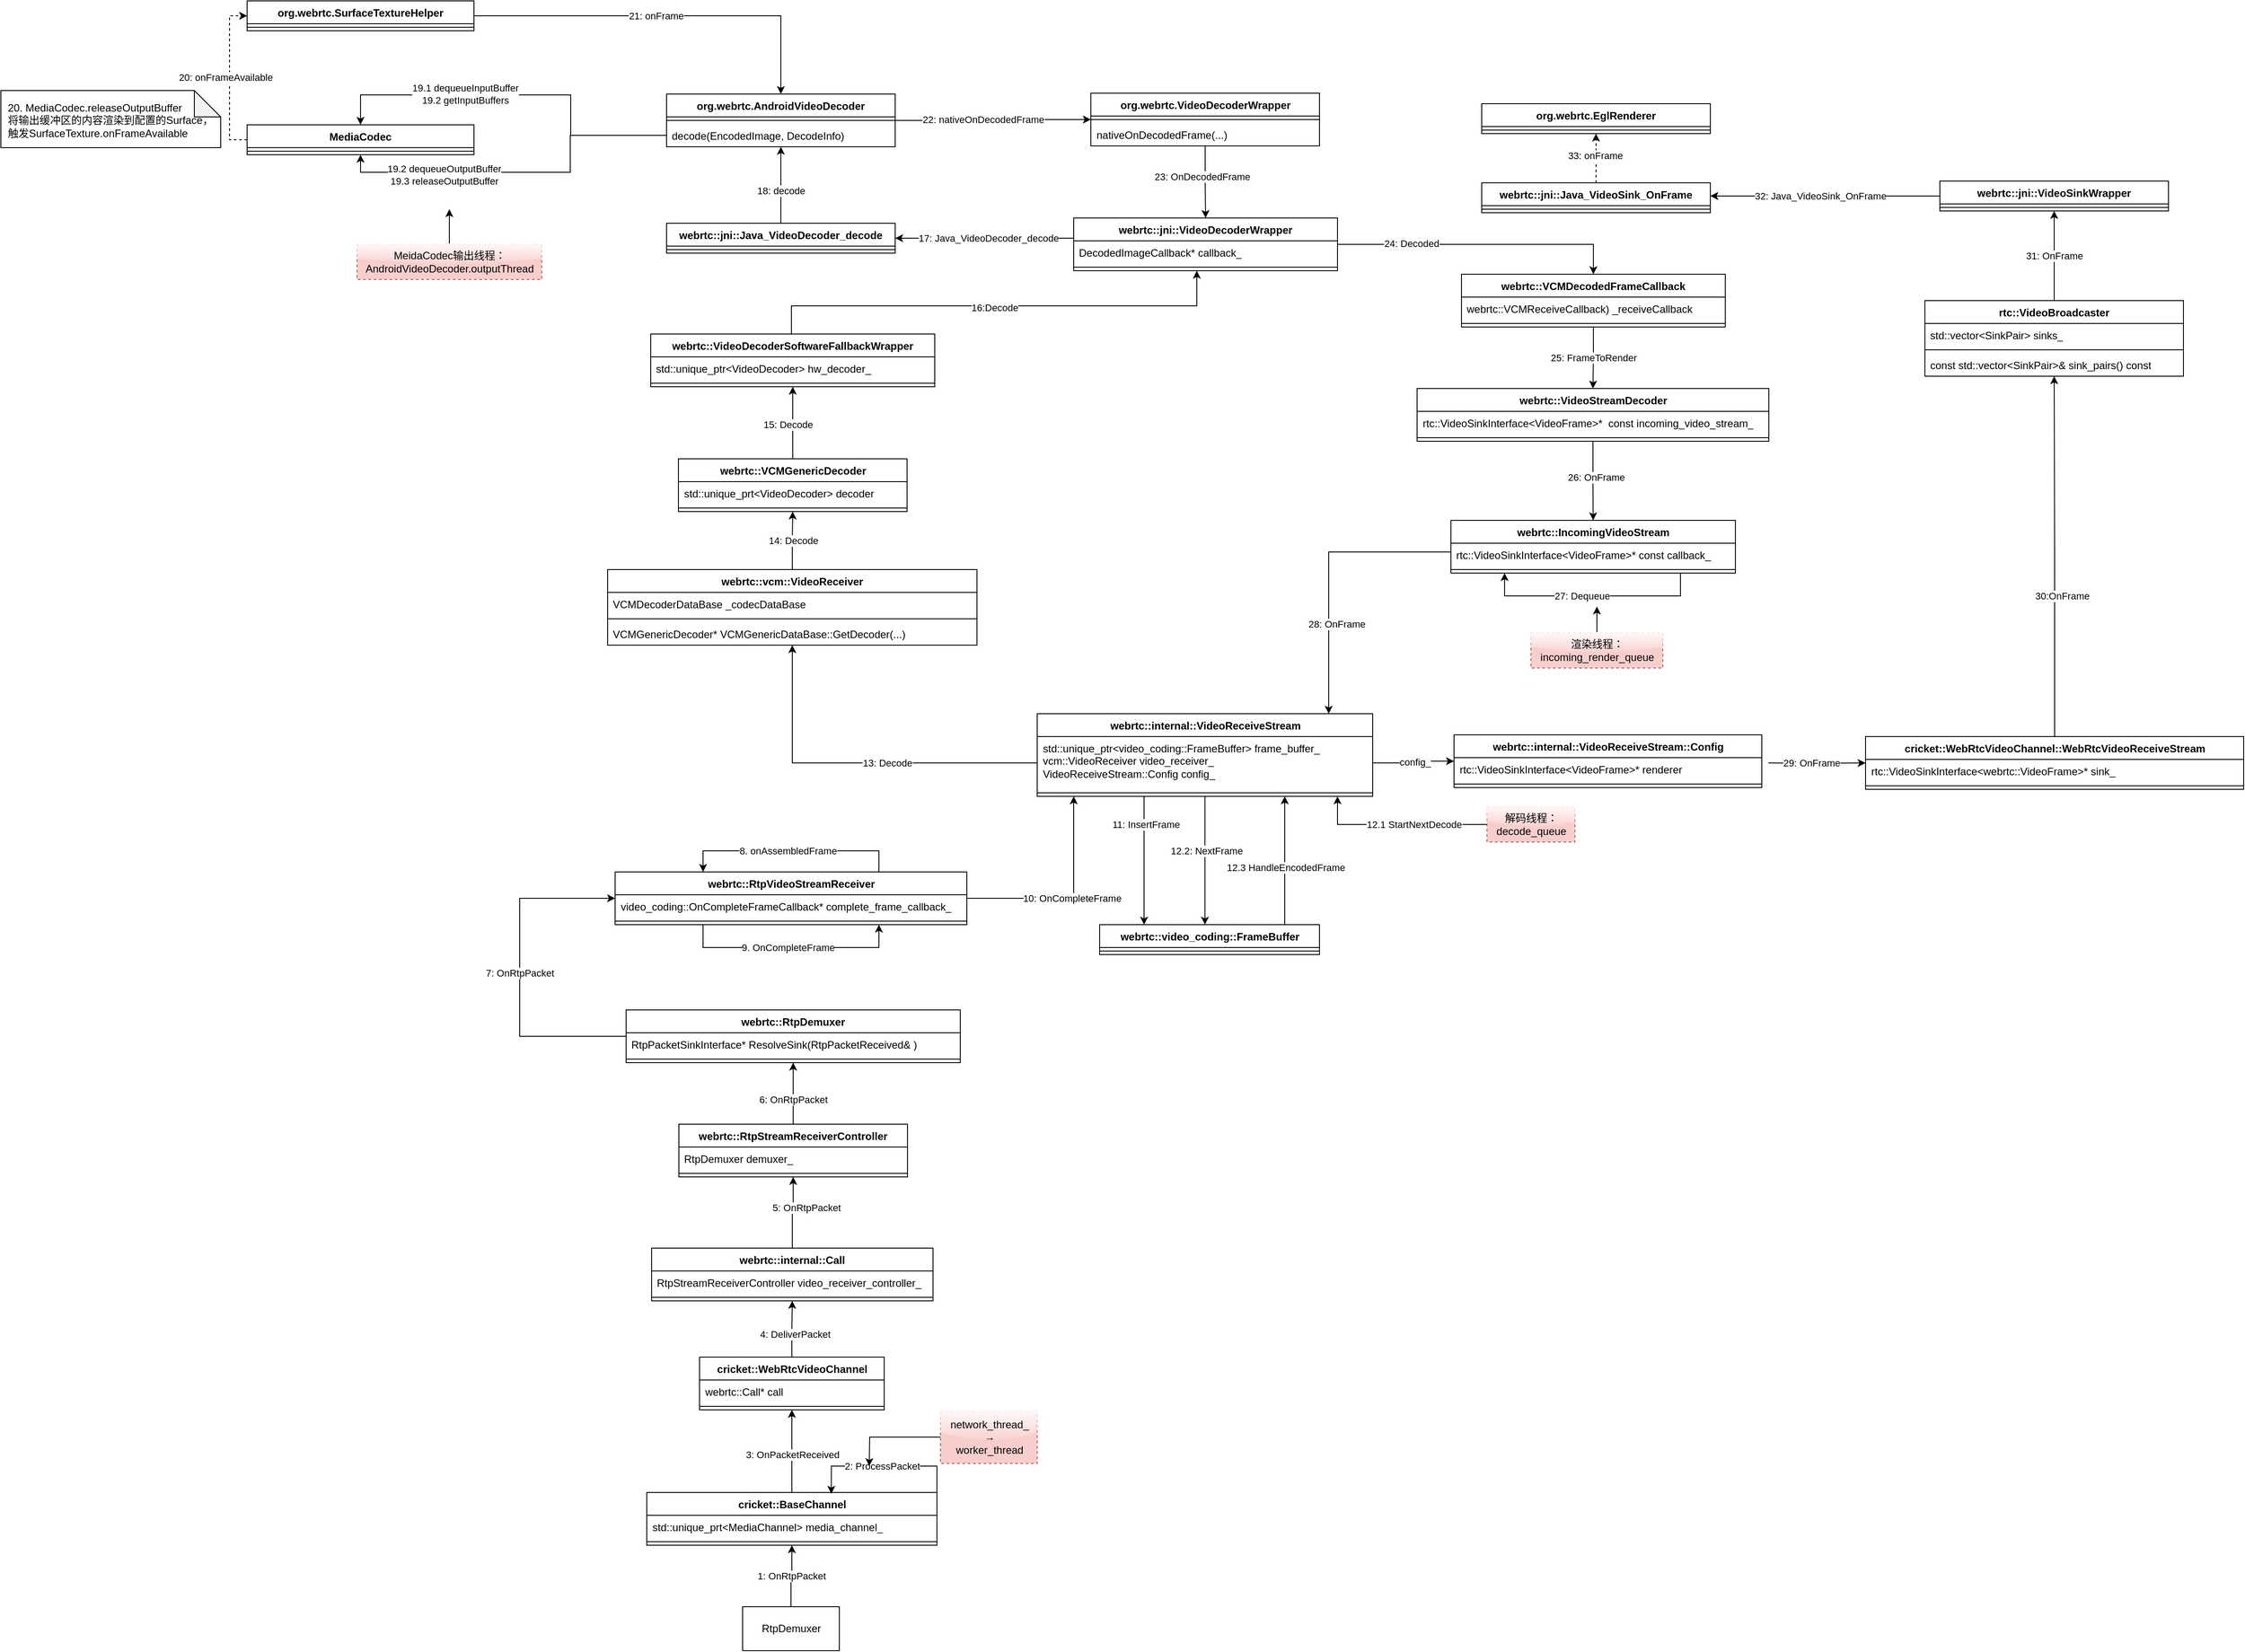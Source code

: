 <mxfile version="26.0.16">
  <diagram name="第 1 页" id="Y91na4Gqch_BXD1U8QAK">
    <mxGraphModel dx="3728" dy="2290" grid="1" gridSize="10" guides="1" tooltips="1" connect="1" arrows="1" fold="1" page="1" pageScale="1" pageWidth="827" pageHeight="1169" math="0" shadow="0">
      <root>
        <mxCell id="0" />
        <mxCell id="1" parent="0" />
        <mxCell id="4hhniNHDBgQG4xEoEFMH-8" style="edgeStyle=orthogonalEdgeStyle;rounded=0;orthogonalLoop=1;jettySize=auto;html=1;" parent="1" source="WFpVP7fEPTeog7pK3lov-11" target="WFpVP7fEPTeog7pK3lov-22" edge="1">
          <mxGeometry relative="1" as="geometry" />
        </mxCell>
        <mxCell id="4hhniNHDBgQG4xEoEFMH-9" value="3: OnPacketReceived" style="edgeLabel;html=1;align=center;verticalAlign=middle;resizable=0;points=[];" parent="4hhniNHDBgQG4xEoEFMH-8" vertex="1" connectable="0">
          <mxGeometry x="-0.074" relative="1" as="geometry">
            <mxPoint as="offset" />
          </mxGeometry>
        </mxCell>
        <mxCell id="WFpVP7fEPTeog7pK3lov-11" value="cricket::BaseChannel" style="swimlane;fontStyle=1;align=center;verticalAlign=top;childLayout=stackLayout;horizontal=1;startSize=26;horizontalStack=0;resizeParent=1;resizeParentMax=0;resizeLast=0;collapsible=1;marginBottom=0;whiteSpace=wrap;html=1;" parent="1" vertex="1">
          <mxGeometry x="-315.5" y="1150" width="330" height="60" as="geometry">
            <mxRectangle x="810" y="586" width="210" height="30" as="alternateBounds" />
          </mxGeometry>
        </mxCell>
        <mxCell id="WFpVP7fEPTeog7pK3lov-12" value="std::unique_prt&amp;lt;MediaChannel&amp;gt; media_channel_" style="text;strokeColor=none;fillColor=none;align=left;verticalAlign=top;spacingLeft=4;spacingRight=4;overflow=hidden;rotatable=0;points=[[0,0.5],[1,0.5]];portConstraint=eastwest;whiteSpace=wrap;html=1;" parent="WFpVP7fEPTeog7pK3lov-11" vertex="1">
          <mxGeometry y="26" width="330" height="26" as="geometry" />
        </mxCell>
        <mxCell id="WFpVP7fEPTeog7pK3lov-13" value="" style="line;strokeWidth=1;fillColor=none;align=left;verticalAlign=middle;spacingTop=-1;spacingLeft=3;spacingRight=3;rotatable=0;labelPosition=right;points=[];portConstraint=eastwest;strokeColor=inherit;" parent="WFpVP7fEPTeog7pK3lov-11" vertex="1">
          <mxGeometry y="52" width="330" height="8" as="geometry" />
        </mxCell>
        <mxCell id="WFpVP7fEPTeog7pK3lov-17" value="1: OnRtpPacket" style="edgeStyle=orthogonalEdgeStyle;rounded=0;orthogonalLoop=1;jettySize=auto;html=1;" parent="1" source="WFpVP7fEPTeog7pK3lov-16" target="WFpVP7fEPTeog7pK3lov-11" edge="1">
          <mxGeometry relative="1" as="geometry" />
        </mxCell>
        <mxCell id="WFpVP7fEPTeog7pK3lov-16" value="RtpDemuxer" style="html=1;whiteSpace=wrap;" parent="1" vertex="1">
          <mxGeometry x="-206.5" y="1280" width="110" height="50" as="geometry" />
        </mxCell>
        <mxCell id="WFpVP7fEPTeog7pK3lov-32" style="edgeStyle=orthogonalEdgeStyle;rounded=0;orthogonalLoop=1;jettySize=auto;html=1;" parent="1" source="WFpVP7fEPTeog7pK3lov-22" target="WFpVP7fEPTeog7pK3lov-28" edge="1">
          <mxGeometry relative="1" as="geometry" />
        </mxCell>
        <mxCell id="WFpVP7fEPTeog7pK3lov-33" value="4: DeliverPacket" style="edgeLabel;html=1;align=center;verticalAlign=middle;resizable=0;points=[];" parent="WFpVP7fEPTeog7pK3lov-32" vertex="1" connectable="0">
          <mxGeometry x="-0.257" y="2" relative="1" as="geometry">
            <mxPoint x="5" y="-2" as="offset" />
          </mxGeometry>
        </mxCell>
        <mxCell id="WFpVP7fEPTeog7pK3lov-22" value="cricket::WebRtcVideoChannel" style="swimlane;fontStyle=1;align=center;verticalAlign=top;childLayout=stackLayout;horizontal=1;startSize=26;horizontalStack=0;resizeParent=1;resizeParentMax=0;resizeLast=0;collapsible=1;marginBottom=0;whiteSpace=wrap;html=1;" parent="1" vertex="1">
          <mxGeometry x="-255.5" y="996" width="210" height="60" as="geometry">
            <mxRectangle x="800" y="461" width="230" height="30" as="alternateBounds" />
          </mxGeometry>
        </mxCell>
        <mxCell id="WFpVP7fEPTeog7pK3lov-23" value="webrtc::Call* call" style="text;strokeColor=none;fillColor=none;align=left;verticalAlign=top;spacingLeft=4;spacingRight=4;overflow=hidden;rotatable=0;points=[[0,0.5],[1,0.5]];portConstraint=eastwest;whiteSpace=wrap;html=1;" parent="WFpVP7fEPTeog7pK3lov-22" vertex="1">
          <mxGeometry y="26" width="210" height="26" as="geometry" />
        </mxCell>
        <mxCell id="WFpVP7fEPTeog7pK3lov-24" value="" style="line;strokeWidth=1;fillColor=none;align=left;verticalAlign=middle;spacingTop=-1;spacingLeft=3;spacingRight=3;rotatable=0;labelPosition=right;points=[];portConstraint=eastwest;strokeColor=inherit;" parent="WFpVP7fEPTeog7pK3lov-22" vertex="1">
          <mxGeometry y="52" width="210" height="8" as="geometry" />
        </mxCell>
        <mxCell id="WFpVP7fEPTeog7pK3lov-38" style="edgeStyle=orthogonalEdgeStyle;rounded=0;orthogonalLoop=1;jettySize=auto;html=1;" parent="1" source="WFpVP7fEPTeog7pK3lov-28" target="WFpVP7fEPTeog7pK3lov-34" edge="1">
          <mxGeometry relative="1" as="geometry" />
        </mxCell>
        <mxCell id="WFpVP7fEPTeog7pK3lov-39" value="5: OnRtpPacket" style="edgeLabel;html=1;align=center;verticalAlign=middle;resizable=0;points=[];" parent="WFpVP7fEPTeog7pK3lov-38" vertex="1" connectable="0">
          <mxGeometry x="0.217" y="-4" relative="1" as="geometry">
            <mxPoint x="11" y="3" as="offset" />
          </mxGeometry>
        </mxCell>
        <mxCell id="WFpVP7fEPTeog7pK3lov-28" value="webrtc::internal::Call" style="swimlane;fontStyle=1;align=center;verticalAlign=top;childLayout=stackLayout;horizontal=1;startSize=26;horizontalStack=0;resizeParent=1;resizeParentMax=0;resizeLast=0;collapsible=1;marginBottom=0;whiteSpace=wrap;html=1;" parent="1" vertex="1">
          <mxGeometry x="-310" y="872" width="320" height="60" as="geometry">
            <mxRectangle x="-310" y="888" width="200" height="30" as="alternateBounds" />
          </mxGeometry>
        </mxCell>
        <mxCell id="WFpVP7fEPTeog7pK3lov-29" value="RtpStreamReceiverController video_receiver_controller_" style="text;strokeColor=none;fillColor=none;align=left;verticalAlign=top;spacingLeft=4;spacingRight=4;overflow=hidden;rotatable=0;points=[[0,0.5],[1,0.5]];portConstraint=eastwest;whiteSpace=wrap;html=1;" parent="WFpVP7fEPTeog7pK3lov-28" vertex="1">
          <mxGeometry y="26" width="320" height="26" as="geometry" />
        </mxCell>
        <mxCell id="WFpVP7fEPTeog7pK3lov-30" value="" style="line;strokeWidth=1;fillColor=none;align=left;verticalAlign=middle;spacingTop=-1;spacingLeft=3;spacingRight=3;rotatable=0;labelPosition=right;points=[];portConstraint=eastwest;strokeColor=inherit;" parent="WFpVP7fEPTeog7pK3lov-28" vertex="1">
          <mxGeometry y="52" width="320" height="8" as="geometry" />
        </mxCell>
        <mxCell id="WFpVP7fEPTeog7pK3lov-44" style="edgeStyle=orthogonalEdgeStyle;rounded=0;orthogonalLoop=1;jettySize=auto;html=1;" parent="1" source="WFpVP7fEPTeog7pK3lov-34" target="WFpVP7fEPTeog7pK3lov-40" edge="1">
          <mxGeometry relative="1" as="geometry" />
        </mxCell>
        <mxCell id="WFpVP7fEPTeog7pK3lov-45" value="6: OnRtpPacket" style="edgeLabel;html=1;align=center;verticalAlign=middle;resizable=0;points=[];" parent="WFpVP7fEPTeog7pK3lov-44" vertex="1" connectable="0">
          <mxGeometry x="-0.18" relative="1" as="geometry">
            <mxPoint as="offset" />
          </mxGeometry>
        </mxCell>
        <mxCell id="WFpVP7fEPTeog7pK3lov-34" value="webrtc::RtpStreamReceiverController" style="swimlane;fontStyle=1;align=center;verticalAlign=top;childLayout=stackLayout;horizontal=1;startSize=26;horizontalStack=0;resizeParent=1;resizeParentMax=0;resizeLast=0;collapsible=1;marginBottom=0;whiteSpace=wrap;html=1;" parent="1" vertex="1">
          <mxGeometry x="-279" y="731" width="260" height="60" as="geometry">
            <mxRectangle x="-48" y="461" width="260" height="30" as="alternateBounds" />
          </mxGeometry>
        </mxCell>
        <mxCell id="WFpVP7fEPTeog7pK3lov-35" value="RtpDemuxer demuxer_" style="text;strokeColor=none;fillColor=none;align=left;verticalAlign=top;spacingLeft=4;spacingRight=4;overflow=hidden;rotatable=0;points=[[0,0.5],[1,0.5]];portConstraint=eastwest;whiteSpace=wrap;html=1;" parent="WFpVP7fEPTeog7pK3lov-34" vertex="1">
          <mxGeometry y="26" width="260" height="26" as="geometry" />
        </mxCell>
        <mxCell id="WFpVP7fEPTeog7pK3lov-36" value="" style="line;strokeWidth=1;fillColor=none;align=left;verticalAlign=middle;spacingTop=-1;spacingLeft=3;spacingRight=3;rotatable=0;labelPosition=right;points=[];portConstraint=eastwest;strokeColor=inherit;" parent="WFpVP7fEPTeog7pK3lov-34" vertex="1">
          <mxGeometry y="52" width="260" height="8" as="geometry" />
        </mxCell>
        <mxCell id="4hhniNHDBgQG4xEoEFMH-42" value="7: OnRtpPacket" style="edgeStyle=orthogonalEdgeStyle;rounded=0;orthogonalLoop=1;jettySize=auto;html=1;" parent="1" source="WFpVP7fEPTeog7pK3lov-40" target="WFpVP7fEPTeog7pK3lov-46" edge="1">
          <mxGeometry relative="1" as="geometry">
            <Array as="points">
              <mxPoint x="-460" y="631" />
              <mxPoint x="-460" y="474" />
            </Array>
          </mxGeometry>
        </mxCell>
        <mxCell id="WFpVP7fEPTeog7pK3lov-40" value="webrtc::RtpDemuxer" style="swimlane;fontStyle=1;align=center;verticalAlign=top;childLayout=stackLayout;horizontal=1;startSize=26;horizontalStack=0;resizeParent=1;resizeParentMax=0;resizeLast=0;collapsible=1;marginBottom=0;whiteSpace=wrap;html=1;" parent="1" vertex="1">
          <mxGeometry x="-339" y="601" width="380" height="60" as="geometry">
            <mxRectangle x="-6" y="370" width="176" height="30" as="alternateBounds" />
          </mxGeometry>
        </mxCell>
        <mxCell id="WFpVP7fEPTeog7pK3lov-41" value="RtpPacketSinkInterface* ResolveSink(RtpPacketReceived&amp;amp; )" style="text;strokeColor=none;fillColor=none;align=left;verticalAlign=top;spacingLeft=4;spacingRight=4;overflow=hidden;rotatable=0;points=[[0,0.5],[1,0.5]];portConstraint=eastwest;whiteSpace=wrap;html=1;" parent="WFpVP7fEPTeog7pK3lov-40" vertex="1">
          <mxGeometry y="26" width="380" height="26" as="geometry" />
        </mxCell>
        <mxCell id="WFpVP7fEPTeog7pK3lov-42" value="" style="line;strokeWidth=1;fillColor=none;align=left;verticalAlign=middle;spacingTop=-1;spacingLeft=3;spacingRight=3;rotatable=0;labelPosition=right;points=[];portConstraint=eastwest;strokeColor=inherit;" parent="WFpVP7fEPTeog7pK3lov-40" vertex="1">
          <mxGeometry y="52" width="380" height="8" as="geometry" />
        </mxCell>
        <mxCell id="WFpVP7fEPTeog7pK3lov-56" value="10: OnCompleteFrame" style="edgeStyle=orthogonalEdgeStyle;rounded=0;orthogonalLoop=1;jettySize=auto;html=1;" parent="1" source="WFpVP7fEPTeog7pK3lov-46" target="WFpVP7fEPTeog7pK3lov-52" edge="1">
          <mxGeometry relative="1" as="geometry">
            <mxPoint x="880" y="385" as="targetPoint" />
            <Array as="points">
              <mxPoint x="170" y="474" />
            </Array>
          </mxGeometry>
        </mxCell>
        <mxCell id="WFpVP7fEPTeog7pK3lov-46" value="webrtc::RtpVideoStreamReceiver" style="swimlane;fontStyle=1;align=center;verticalAlign=top;childLayout=stackLayout;horizontal=1;startSize=26;horizontalStack=0;resizeParent=1;resizeParentMax=0;resizeLast=0;collapsible=1;marginBottom=0;whiteSpace=wrap;html=1;" parent="1" vertex="1">
          <mxGeometry x="-351.5" y="443.95" width="400" height="60" as="geometry">
            <mxRectangle x="300" y="370" width="290" height="30" as="alternateBounds" />
          </mxGeometry>
        </mxCell>
        <mxCell id="WFpVP7fEPTeog7pK3lov-47" value="video_coding::OnCompleteFrameCallback* complete_frame_callback_" style="text;strokeColor=none;fillColor=none;align=left;verticalAlign=top;spacingLeft=4;spacingRight=4;overflow=hidden;rotatable=0;points=[[0,0.5],[1,0.5]];portConstraint=eastwest;whiteSpace=wrap;html=1;" parent="WFpVP7fEPTeog7pK3lov-46" vertex="1">
          <mxGeometry y="26" width="400" height="26" as="geometry" />
        </mxCell>
        <mxCell id="WFpVP7fEPTeog7pK3lov-48" value="" style="line;strokeWidth=1;fillColor=none;align=left;verticalAlign=middle;spacingTop=-1;spacingLeft=3;spacingRight=3;rotatable=0;labelPosition=right;points=[];portConstraint=eastwest;strokeColor=inherit;" parent="WFpVP7fEPTeog7pK3lov-46" vertex="1">
          <mxGeometry y="52" width="400" height="8" as="geometry" />
        </mxCell>
        <mxCell id="4hhniNHDBgQG4xEoEFMH-48" style="edgeStyle=orthogonalEdgeStyle;rounded=0;orthogonalLoop=1;jettySize=auto;html=1;" parent="1" source="WFpVP7fEPTeog7pK3lov-52" target="WFpVP7fEPTeog7pK3lov-68" edge="1">
          <mxGeometry relative="1" as="geometry">
            <Array as="points">
              <mxPoint x="-150" y="320" />
            </Array>
          </mxGeometry>
        </mxCell>
        <mxCell id="4hhniNHDBgQG4xEoEFMH-49" value="13: Decode" style="edgeLabel;html=1;align=center;verticalAlign=middle;resizable=0;points=[];" parent="4hhniNHDBgQG4xEoEFMH-48" vertex="1" connectable="0">
          <mxGeometry x="0.125" y="2" relative="1" as="geometry">
            <mxPoint x="61" y="-2" as="offset" />
          </mxGeometry>
        </mxCell>
        <mxCell id="4hhniNHDBgQG4xEoEFMH-67" style="edgeStyle=orthogonalEdgeStyle;rounded=0;orthogonalLoop=1;jettySize=auto;html=1;" parent="1" source="WFpVP7fEPTeog7pK3lov-52" target="WFpVP7fEPTeog7pK3lov-79" edge="1">
          <mxGeometry relative="1" as="geometry">
            <Array as="points">
              <mxPoint x="250" y="410" />
              <mxPoint x="250" y="410" />
            </Array>
          </mxGeometry>
        </mxCell>
        <mxCell id="4hhniNHDBgQG4xEoEFMH-68" value="11: InsertFrame" style="edgeLabel;html=1;align=center;verticalAlign=middle;resizable=0;points=[];" parent="4hhniNHDBgQG4xEoEFMH-67" vertex="1" connectable="0">
          <mxGeometry x="-0.065" y="2" relative="1" as="geometry">
            <mxPoint y="-36" as="offset" />
          </mxGeometry>
        </mxCell>
        <mxCell id="ujcfmUJQtKLCvx8TjHMg-9" style="edgeStyle=orthogonalEdgeStyle;rounded=0;orthogonalLoop=1;jettySize=auto;html=1;" edge="1" parent="1" source="WFpVP7fEPTeog7pK3lov-52" target="WFpVP7fEPTeog7pK3lov-79">
          <mxGeometry relative="1" as="geometry">
            <Array as="points">
              <mxPoint x="319" y="460" />
              <mxPoint x="319" y="460" />
            </Array>
          </mxGeometry>
        </mxCell>
        <mxCell id="ujcfmUJQtKLCvx8TjHMg-10" value="12.2: NextFrame" style="edgeLabel;html=1;align=center;verticalAlign=middle;resizable=0;points=[];" vertex="1" connectable="0" parent="ujcfmUJQtKLCvx8TjHMg-9">
          <mxGeometry x="0.014" y="1" relative="1" as="geometry">
            <mxPoint y="-12" as="offset" />
          </mxGeometry>
        </mxCell>
        <mxCell id="WFpVP7fEPTeog7pK3lov-52" value="webrtc::internal::VideoReceiveStream" style="swimlane;fontStyle=1;align=center;verticalAlign=top;childLayout=stackLayout;horizontal=1;startSize=26;horizontalStack=0;resizeParent=1;resizeParentMax=0;resizeLast=0;collapsible=1;marginBottom=0;whiteSpace=wrap;html=1;rotation=0;" parent="1" vertex="1">
          <mxGeometry x="128.5" y="264" width="381.5" height="94" as="geometry">
            <mxRectangle x="760" y="370" width="850" height="30" as="alternateBounds" />
          </mxGeometry>
        </mxCell>
        <mxCell id="WFpVP7fEPTeog7pK3lov-53" value="std::unique_ptr&amp;lt;video_coding::FrameBuffer&amp;gt; frame_buffer_&lt;br&gt;vcm::VideoReceiver video_receiver_&lt;br&gt;VideoReceiveStream::Config config_" style="text;strokeColor=none;fillColor=none;align=left;verticalAlign=top;spacingLeft=4;spacingRight=4;overflow=hidden;rotatable=0;points=[[0,0.5],[1,0.5]];portConstraint=eastwest;whiteSpace=wrap;html=1;rotation=0;" parent="WFpVP7fEPTeog7pK3lov-52" vertex="1">
          <mxGeometry y="26" width="381.5" height="60" as="geometry" />
        </mxCell>
        <mxCell id="WFpVP7fEPTeog7pK3lov-54" value="" style="line;strokeWidth=1;fillColor=none;align=left;verticalAlign=middle;spacingTop=-1;spacingLeft=3;spacingRight=3;rotatable=0;labelPosition=right;points=[];portConstraint=eastwest;strokeColor=inherit;" parent="WFpVP7fEPTeog7pK3lov-52" vertex="1">
          <mxGeometry y="86" width="381.5" height="8" as="geometry" />
        </mxCell>
        <mxCell id="WFpVP7fEPTeog7pK3lov-78" value="14: Decode" style="edgeStyle=orthogonalEdgeStyle;rounded=0;orthogonalLoop=1;jettySize=auto;html=1;" parent="1" source="WFpVP7fEPTeog7pK3lov-68" target="WFpVP7fEPTeog7pK3lov-74" edge="1">
          <mxGeometry relative="1" as="geometry" />
        </mxCell>
        <mxCell id="WFpVP7fEPTeog7pK3lov-68" value="webrtc::vcm::VideoReceiver" style="swimlane;fontStyle=1;align=center;verticalAlign=top;childLayout=stackLayout;horizontal=1;startSize=26;horizontalStack=0;resizeParent=1;resizeParentMax=0;resizeLast=0;collapsible=1;marginBottom=0;whiteSpace=wrap;html=1;" parent="1" vertex="1">
          <mxGeometry x="-360" y="100" width="420" height="86" as="geometry">
            <mxRectangle x="650" y="260" width="263" height="30" as="alternateBounds" />
          </mxGeometry>
        </mxCell>
        <mxCell id="WFpVP7fEPTeog7pK3lov-69" value="VCMDecoderDataBase _codecDataBase" style="text;strokeColor=none;fillColor=none;align=left;verticalAlign=top;spacingLeft=4;spacingRight=4;overflow=hidden;rotatable=0;points=[[0,0.5],[1,0.5]];portConstraint=eastwest;whiteSpace=wrap;html=1;" parent="WFpVP7fEPTeog7pK3lov-68" vertex="1">
          <mxGeometry y="26" width="420" height="26" as="geometry" />
        </mxCell>
        <mxCell id="WFpVP7fEPTeog7pK3lov-70" value="" style="line;strokeWidth=1;fillColor=none;align=left;verticalAlign=middle;spacingTop=-1;spacingLeft=3;spacingRight=3;rotatable=0;labelPosition=right;points=[];portConstraint=eastwest;strokeColor=inherit;" parent="WFpVP7fEPTeog7pK3lov-68" vertex="1">
          <mxGeometry y="52" width="420" height="8" as="geometry" />
        </mxCell>
        <mxCell id="WFpVP7fEPTeog7pK3lov-71" value="VCMGenericDecoder* VCMGenericDataBase::GetDecoder(...)" style="text;strokeColor=none;fillColor=none;align=left;verticalAlign=top;spacingLeft=4;spacingRight=4;overflow=hidden;rotatable=0;points=[[0,0.5],[1,0.5]];portConstraint=eastwest;whiteSpace=wrap;html=1;" parent="WFpVP7fEPTeog7pK3lov-68" vertex="1">
          <mxGeometry y="60" width="420" height="26" as="geometry" />
        </mxCell>
        <mxCell id="WFpVP7fEPTeog7pK3lov-101" style="edgeStyle=orthogonalEdgeStyle;rounded=0;orthogonalLoop=1;jettySize=auto;html=1;" parent="1" source="WFpVP7fEPTeog7pK3lov-74" target="WFpVP7fEPTeog7pK3lov-97" edge="1">
          <mxGeometry relative="1" as="geometry" />
        </mxCell>
        <mxCell id="WFpVP7fEPTeog7pK3lov-102" value="15: Decode" style="edgeLabel;html=1;align=center;verticalAlign=middle;resizable=0;points=[];" parent="WFpVP7fEPTeog7pK3lov-101" vertex="1" connectable="0">
          <mxGeometry x="-0.148" y="4" relative="1" as="geometry">
            <mxPoint x="-2" y="-4" as="offset" />
          </mxGeometry>
        </mxCell>
        <mxCell id="WFpVP7fEPTeog7pK3lov-74" value="webrtc::VCMGenericDecoder" style="swimlane;fontStyle=1;align=center;verticalAlign=top;childLayout=stackLayout;horizontal=1;startSize=26;horizontalStack=0;resizeParent=1;resizeParentMax=0;resizeLast=0;collapsible=1;marginBottom=0;whiteSpace=wrap;html=1;" parent="1" vertex="1">
          <mxGeometry x="-279.5" y="-26" width="260" height="60" as="geometry">
            <mxRectangle x="140" y="260" width="203" height="30" as="alternateBounds" />
          </mxGeometry>
        </mxCell>
        <mxCell id="WFpVP7fEPTeog7pK3lov-75" value="std::unique_prt&amp;lt;VideoDecoder&amp;gt; decoder" style="text;strokeColor=none;fillColor=none;align=left;verticalAlign=top;spacingLeft=4;spacingRight=4;overflow=hidden;rotatable=0;points=[[0,0.5],[1,0.5]];portConstraint=eastwest;whiteSpace=wrap;html=1;" parent="WFpVP7fEPTeog7pK3lov-74" vertex="1">
          <mxGeometry y="26" width="260" height="26" as="geometry" />
        </mxCell>
        <mxCell id="WFpVP7fEPTeog7pK3lov-76" value="" style="line;strokeWidth=1;fillColor=none;align=left;verticalAlign=middle;spacingTop=-1;spacingLeft=3;spacingRight=3;rotatable=0;labelPosition=right;points=[];portConstraint=eastwest;strokeColor=inherit;" parent="WFpVP7fEPTeog7pK3lov-74" vertex="1">
          <mxGeometry y="52" width="260" height="8" as="geometry" />
        </mxCell>
        <mxCell id="ujcfmUJQtKLCvx8TjHMg-11" style="edgeStyle=orthogonalEdgeStyle;rounded=0;orthogonalLoop=1;jettySize=auto;html=1;" edge="1" parent="1" source="WFpVP7fEPTeog7pK3lov-79" target="WFpVP7fEPTeog7pK3lov-52">
          <mxGeometry relative="1" as="geometry">
            <Array as="points">
              <mxPoint x="410" y="390" />
              <mxPoint x="410" y="390" />
            </Array>
          </mxGeometry>
        </mxCell>
        <mxCell id="ujcfmUJQtKLCvx8TjHMg-12" value="12.3 HandleEncodedFrame" style="edgeLabel;html=1;align=center;verticalAlign=middle;resizable=0;points=[];" vertex="1" connectable="0" parent="ujcfmUJQtKLCvx8TjHMg-11">
          <mxGeometry x="-0.11" y="-1" relative="1" as="geometry">
            <mxPoint as="offset" />
          </mxGeometry>
        </mxCell>
        <mxCell id="WFpVP7fEPTeog7pK3lov-79" value="webrtc::video_coding::FrameBuffer" style="swimlane;fontStyle=1;align=center;verticalAlign=top;childLayout=stackLayout;horizontal=1;startSize=26;horizontalStack=0;resizeParent=1;resizeParentMax=0;resizeLast=0;collapsible=1;marginBottom=0;whiteSpace=wrap;html=1;" parent="1" vertex="1">
          <mxGeometry x="199.5" y="503.95" width="250" height="34" as="geometry">
            <mxRectangle x="930" y="260" width="240" height="30" as="alternateBounds" />
          </mxGeometry>
        </mxCell>
        <mxCell id="WFpVP7fEPTeog7pK3lov-81" value="" style="line;strokeWidth=1;fillColor=none;align=left;verticalAlign=middle;spacingTop=-1;spacingLeft=3;spacingRight=3;rotatable=0;labelPosition=right;points=[];portConstraint=eastwest;strokeColor=inherit;" parent="WFpVP7fEPTeog7pK3lov-79" vertex="1">
          <mxGeometry y="26" width="250" height="8" as="geometry" />
        </mxCell>
        <mxCell id="WFpVP7fEPTeog7pK3lov-107" style="edgeStyle=orthogonalEdgeStyle;rounded=0;orthogonalLoop=1;jettySize=auto;html=1;" parent="1" source="WFpVP7fEPTeog7pK3lov-97" target="WFpVP7fEPTeog7pK3lov-103" edge="1">
          <mxGeometry relative="1" as="geometry">
            <Array as="points">
              <mxPoint x="-151" y="-200" />
              <mxPoint x="310" y="-200" />
            </Array>
          </mxGeometry>
        </mxCell>
        <mxCell id="WFpVP7fEPTeog7pK3lov-108" value="16:Decode" style="edgeLabel;html=1;align=center;verticalAlign=middle;resizable=0;points=[];" parent="WFpVP7fEPTeog7pK3lov-107" vertex="1" connectable="0">
          <mxGeometry x="-0.017" y="-2" relative="1" as="geometry">
            <mxPoint x="1" as="offset" />
          </mxGeometry>
        </mxCell>
        <mxCell id="WFpVP7fEPTeog7pK3lov-97" value="webrtc::VideoDecoderSoftwareFallbackWrapper" style="swimlane;fontStyle=1;align=center;verticalAlign=top;childLayout=stackLayout;horizontal=1;startSize=26;horizontalStack=0;resizeParent=1;resizeParentMax=0;resizeLast=0;collapsible=1;marginBottom=0;whiteSpace=wrap;html=1;" parent="1" vertex="1">
          <mxGeometry x="-311" y="-168" width="323" height="60" as="geometry">
            <mxRectangle x="-267" y="262" width="299" height="30" as="alternateBounds" />
          </mxGeometry>
        </mxCell>
        <mxCell id="WFpVP7fEPTeog7pK3lov-98" value="std::unique_ptr&amp;lt;VideoDecoder&amp;gt; hw_decoder_" style="text;strokeColor=none;fillColor=none;align=left;verticalAlign=top;spacingLeft=4;spacingRight=4;overflow=hidden;rotatable=0;points=[[0,0.5],[1,0.5]];portConstraint=eastwest;whiteSpace=wrap;html=1;" parent="WFpVP7fEPTeog7pK3lov-97" vertex="1">
          <mxGeometry y="26" width="323" height="26" as="geometry" />
        </mxCell>
        <mxCell id="WFpVP7fEPTeog7pK3lov-99" value="" style="line;strokeWidth=1;fillColor=none;align=left;verticalAlign=middle;spacingTop=-1;spacingLeft=3;spacingRight=3;rotatable=0;labelPosition=right;points=[];portConstraint=eastwest;strokeColor=inherit;" parent="WFpVP7fEPTeog7pK3lov-97" vertex="1">
          <mxGeometry y="52" width="323" height="8" as="geometry" />
        </mxCell>
        <mxCell id="4hhniNHDBgQG4xEoEFMH-19" style="edgeStyle=orthogonalEdgeStyle;rounded=0;orthogonalLoop=1;jettySize=auto;html=1;" parent="1" source="WFpVP7fEPTeog7pK3lov-103" target="WFpVP7fEPTeog7pK3lov-109" edge="1">
          <mxGeometry relative="1" as="geometry">
            <Array as="points">
              <mxPoint x="80" y="-277" />
              <mxPoint x="80" y="-277" />
            </Array>
          </mxGeometry>
        </mxCell>
        <mxCell id="4hhniNHDBgQG4xEoEFMH-20" value="17: Java_VideoDecoder_decode" style="edgeLabel;html=1;align=center;verticalAlign=middle;resizable=0;points=[];" parent="4hhniNHDBgQG4xEoEFMH-19" vertex="1" connectable="0">
          <mxGeometry x="0.21" relative="1" as="geometry">
            <mxPoint x="26" as="offset" />
          </mxGeometry>
        </mxCell>
        <mxCell id="4hhniNHDBgQG4xEoEFMH-34" style="edgeStyle=orthogonalEdgeStyle;rounded=0;orthogonalLoop=1;jettySize=auto;html=1;" parent="1" source="WFpVP7fEPTeog7pK3lov-103" target="WFpVP7fEPTeog7pK3lov-152" edge="1">
          <mxGeometry relative="1" as="geometry" />
        </mxCell>
        <mxCell id="4hhniNHDBgQG4xEoEFMH-35" value="24: Decoded" style="edgeLabel;html=1;align=center;verticalAlign=middle;resizable=0;points=[];" parent="4hhniNHDBgQG4xEoEFMH-34" vertex="1" connectable="0">
          <mxGeometry x="-0.486" y="2" relative="1" as="geometry">
            <mxPoint y="1" as="offset" />
          </mxGeometry>
        </mxCell>
        <mxCell id="WFpVP7fEPTeog7pK3lov-103" value="webrtc::jni::VideoDecoderWrapper" style="swimlane;fontStyle=1;align=center;verticalAlign=top;childLayout=stackLayout;horizontal=1;startSize=26;horizontalStack=0;resizeParent=1;resizeParentMax=0;resizeLast=0;collapsible=1;marginBottom=0;whiteSpace=wrap;html=1;rotation=0;" parent="1" vertex="1">
          <mxGeometry x="170" y="-300" width="300" height="60" as="geometry">
            <mxRectangle x="-317" y="170" width="1287" height="30" as="alternateBounds" />
          </mxGeometry>
        </mxCell>
        <mxCell id="WFpVP7fEPTeog7pK3lov-104" value="DecodedImageCallback* callback_" style="text;strokeColor=none;fillColor=none;align=left;verticalAlign=top;spacingLeft=4;spacingRight=4;overflow=hidden;rotatable=0;points=[[0,0.5],[1,0.5]];portConstraint=eastwest;whiteSpace=wrap;html=1;" parent="WFpVP7fEPTeog7pK3lov-103" vertex="1">
          <mxGeometry y="26" width="300" height="26" as="geometry" />
        </mxCell>
        <mxCell id="WFpVP7fEPTeog7pK3lov-105" value="" style="line;strokeWidth=1;fillColor=none;align=left;verticalAlign=middle;spacingTop=-1;spacingLeft=3;spacingRight=3;rotatable=0;labelPosition=right;points=[];portConstraint=eastwest;strokeColor=inherit;" parent="WFpVP7fEPTeog7pK3lov-103" vertex="1">
          <mxGeometry y="52" width="300" height="8" as="geometry" />
        </mxCell>
        <mxCell id="WFpVP7fEPTeog7pK3lov-217" style="edgeStyle=orthogonalEdgeStyle;rounded=0;orthogonalLoop=1;jettySize=auto;html=1;" parent="1" source="WFpVP7fEPTeog7pK3lov-109" target="WFpVP7fEPTeog7pK3lov-115" edge="1">
          <mxGeometry relative="1" as="geometry" />
        </mxCell>
        <mxCell id="WFpVP7fEPTeog7pK3lov-218" value="18: decode" style="edgeLabel;html=1;align=center;verticalAlign=middle;resizable=0;points=[];" parent="WFpVP7fEPTeog7pK3lov-217" vertex="1" connectable="0">
          <mxGeometry x="-0.237" y="-1" relative="1" as="geometry">
            <mxPoint x="-1" y="-4" as="offset" />
          </mxGeometry>
        </mxCell>
        <mxCell id="WFpVP7fEPTeog7pK3lov-109" value="webrtc::jni::Java_VideoDecoder_decode" style="swimlane;fontStyle=1;align=center;verticalAlign=top;childLayout=stackLayout;horizontal=1;startSize=26;horizontalStack=0;resizeParent=1;resizeParentMax=0;resizeLast=0;collapsible=1;marginBottom=0;whiteSpace=wrap;html=1;" parent="1" vertex="1">
          <mxGeometry x="-293" y="-294" width="260" height="34" as="geometry">
            <mxRectangle x="467" y="170" width="299" height="30" as="alternateBounds" />
          </mxGeometry>
        </mxCell>
        <mxCell id="WFpVP7fEPTeog7pK3lov-111" value="" style="line;strokeWidth=1;fillColor=none;align=left;verticalAlign=middle;spacingTop=-1;spacingLeft=3;spacingRight=3;rotatable=0;labelPosition=right;points=[];portConstraint=eastwest;strokeColor=inherit;" parent="WFpVP7fEPTeog7pK3lov-109" vertex="1">
          <mxGeometry y="26" width="260" height="8" as="geometry" />
        </mxCell>
        <mxCell id="4hhniNHDBgQG4xEoEFMH-71" style="edgeStyle=orthogonalEdgeStyle;rounded=0;orthogonalLoop=1;jettySize=auto;html=1;" parent="1" source="WFpVP7fEPTeog7pK3lov-115" target="4hhniNHDBgQG4xEoEFMH-23" edge="1">
          <mxGeometry relative="1" as="geometry" />
        </mxCell>
        <mxCell id="4hhniNHDBgQG4xEoEFMH-72" value="22: nativeOnDecodedFrame" style="edgeLabel;html=1;align=center;verticalAlign=middle;resizable=0;points=[];" parent="4hhniNHDBgQG4xEoEFMH-71" vertex="1" connectable="0">
          <mxGeometry x="-0.185" y="4" relative="1" as="geometry">
            <mxPoint x="9" y="3" as="offset" />
          </mxGeometry>
        </mxCell>
        <mxCell id="WFpVP7fEPTeog7pK3lov-115" value="org.webrtc.AndroidVideoDecoder" style="swimlane;fontStyle=1;align=center;verticalAlign=top;childLayout=stackLayout;horizontal=1;startSize=26;horizontalStack=0;resizeParent=1;resizeParentMax=0;resizeLast=0;collapsible=1;marginBottom=0;whiteSpace=wrap;html=1;" parent="1" vertex="1">
          <mxGeometry x="-293" y="-441" width="260" height="60" as="geometry">
            <mxRectangle x="489" y="79" width="255" height="30" as="alternateBounds" />
          </mxGeometry>
        </mxCell>
        <mxCell id="WFpVP7fEPTeog7pK3lov-117" value="" style="line;strokeWidth=1;fillColor=none;align=left;verticalAlign=middle;spacingTop=-1;spacingLeft=3;spacingRight=3;rotatable=0;labelPosition=right;points=[];portConstraint=eastwest;strokeColor=inherit;" parent="WFpVP7fEPTeog7pK3lov-115" vertex="1">
          <mxGeometry y="26" width="260" height="8" as="geometry" />
        </mxCell>
        <mxCell id="WFpVP7fEPTeog7pK3lov-118" value="decode(EncodedImage, DecodeInfo)" style="text;strokeColor=none;fillColor=none;align=left;verticalAlign=top;spacingLeft=4;spacingRight=4;overflow=hidden;rotatable=0;points=[[0,0.5],[1,0.5]];portConstraint=eastwest;whiteSpace=wrap;html=1;" parent="WFpVP7fEPTeog7pK3lov-115" vertex="1">
          <mxGeometry y="34" width="260" height="26" as="geometry" />
        </mxCell>
        <mxCell id="WFpVP7fEPTeog7pK3lov-135" style="edgeStyle=orthogonalEdgeStyle;rounded=0;orthogonalLoop=1;jettySize=auto;html=1;dashed=1;exitX=0;exitY=0.5;exitDx=0;exitDy=0;entryX=0;entryY=0.5;entryDx=0;entryDy=0;" parent="1" source="WFpVP7fEPTeog7pK3lov-124" target="WFpVP7fEPTeog7pK3lov-131" edge="1">
          <mxGeometry relative="1" as="geometry" />
        </mxCell>
        <mxCell id="WFpVP7fEPTeog7pK3lov-136" value="20:&amp;nbsp;onFrameAvailable&amp;nbsp;" style="edgeLabel;html=1;align=center;verticalAlign=middle;resizable=0;points=[];" parent="WFpVP7fEPTeog7pK3lov-135" vertex="1" connectable="0">
          <mxGeometry x="-0.1" y="4" relative="1" as="geometry">
            <mxPoint x="1" y="-10" as="offset" />
          </mxGeometry>
        </mxCell>
        <mxCell id="WFpVP7fEPTeog7pK3lov-124" value="MediaCodec" style="swimlane;fontStyle=1;align=center;verticalAlign=top;childLayout=stackLayout;horizontal=1;startSize=26;horizontalStack=0;resizeParent=1;resizeParentMax=0;resizeLast=0;collapsible=1;marginBottom=0;whiteSpace=wrap;html=1;" parent="1" vertex="1">
          <mxGeometry x="-770" y="-406" width="258" height="34" as="geometry">
            <mxRectangle x="139" y="79" width="125" height="30" as="alternateBounds" />
          </mxGeometry>
        </mxCell>
        <mxCell id="WFpVP7fEPTeog7pK3lov-126" value="" style="line;strokeWidth=1;fillColor=none;align=left;verticalAlign=middle;spacingTop=-1;spacingLeft=3;spacingRight=3;rotatable=0;labelPosition=right;points=[];portConstraint=eastwest;strokeColor=inherit;" parent="WFpVP7fEPTeog7pK3lov-124" vertex="1">
          <mxGeometry y="26" width="258" height="8" as="geometry" />
        </mxCell>
        <mxCell id="WFpVP7fEPTeog7pK3lov-226" style="edgeStyle=orthogonalEdgeStyle;rounded=0;orthogonalLoop=1;jettySize=auto;html=1;entryX=0.5;entryY=0;entryDx=0;entryDy=0;" parent="1" source="WFpVP7fEPTeog7pK3lov-131" target="WFpVP7fEPTeog7pK3lov-115" edge="1">
          <mxGeometry relative="1" as="geometry" />
        </mxCell>
        <mxCell id="WFpVP7fEPTeog7pK3lov-227" value="21: onFrame" style="edgeLabel;html=1;align=center;verticalAlign=middle;resizable=0;points=[];" parent="WFpVP7fEPTeog7pK3lov-226" vertex="1" connectable="0">
          <mxGeometry x="0.314" y="-1" relative="1" as="geometry">
            <mxPoint x="-81" y="-1" as="offset" />
          </mxGeometry>
        </mxCell>
        <mxCell id="WFpVP7fEPTeog7pK3lov-131" value="org.webrtc.SurfaceTextureHelper" style="swimlane;fontStyle=1;align=center;verticalAlign=top;childLayout=stackLayout;horizontal=1;startSize=26;horizontalStack=0;resizeParent=1;resizeParentMax=0;resizeLast=0;collapsible=1;marginBottom=0;whiteSpace=wrap;html=1;" parent="1" vertex="1">
          <mxGeometry x="-770" y="-547" width="258" height="34" as="geometry">
            <mxRectangle x="74" y="-11" width="255" height="30" as="alternateBounds" />
          </mxGeometry>
        </mxCell>
        <mxCell id="WFpVP7fEPTeog7pK3lov-133" value="" style="line;strokeWidth=1;fillColor=none;align=left;verticalAlign=middle;spacingTop=-1;spacingLeft=3;spacingRight=3;rotatable=0;labelPosition=right;points=[];portConstraint=eastwest;strokeColor=inherit;" parent="WFpVP7fEPTeog7pK3lov-131" vertex="1">
          <mxGeometry y="26" width="258" height="8" as="geometry" />
        </mxCell>
        <mxCell id="4hhniNHDBgQG4xEoEFMH-53" value="25: FrameToRender" style="edgeStyle=orthogonalEdgeStyle;rounded=0;orthogonalLoop=1;jettySize=auto;html=1;" parent="1" source="WFpVP7fEPTeog7pK3lov-152" target="WFpVP7fEPTeog7pK3lov-159" edge="1">
          <mxGeometry relative="1" as="geometry" />
        </mxCell>
        <mxCell id="WFpVP7fEPTeog7pK3lov-152" value="webrtc::VCMDecodedFrameCallback" style="swimlane;fontStyle=1;align=center;verticalAlign=top;childLayout=stackLayout;horizontal=1;startSize=26;horizontalStack=0;resizeParent=1;resizeParentMax=0;resizeLast=0;collapsible=1;marginBottom=0;whiteSpace=wrap;html=1;" parent="1" vertex="1">
          <mxGeometry x="611" y="-236" width="300" height="60" as="geometry">
            <mxRectangle x="1350" y="261" width="255" height="30" as="alternateBounds" />
          </mxGeometry>
        </mxCell>
        <mxCell id="WFpVP7fEPTeog7pK3lov-153" value="webrtc::VCMReceiveCallback) _receiveCallback" style="text;strokeColor=none;fillColor=none;align=left;verticalAlign=top;spacingLeft=4;spacingRight=4;overflow=hidden;rotatable=0;points=[[0,0.5],[1,0.5]];portConstraint=eastwest;whiteSpace=wrap;html=1;" parent="WFpVP7fEPTeog7pK3lov-152" vertex="1">
          <mxGeometry y="26" width="300" height="26" as="geometry" />
        </mxCell>
        <mxCell id="WFpVP7fEPTeog7pK3lov-154" value="" style="line;strokeWidth=1;fillColor=none;align=left;verticalAlign=middle;spacingTop=-1;spacingLeft=3;spacingRight=3;rotatable=0;labelPosition=right;points=[];portConstraint=eastwest;strokeColor=inherit;" parent="WFpVP7fEPTeog7pK3lov-152" vertex="1">
          <mxGeometry y="52" width="300" height="8" as="geometry" />
        </mxCell>
        <mxCell id="WFpVP7fEPTeog7pK3lov-169" style="edgeStyle=orthogonalEdgeStyle;rounded=0;orthogonalLoop=1;jettySize=auto;html=1;" parent="1" source="WFpVP7fEPTeog7pK3lov-159" target="WFpVP7fEPTeog7pK3lov-165" edge="1">
          <mxGeometry relative="1" as="geometry" />
        </mxCell>
        <mxCell id="WFpVP7fEPTeog7pK3lov-170" value="26: OnFrame" style="edgeLabel;html=1;align=center;verticalAlign=middle;resizable=0;points=[];" parent="WFpVP7fEPTeog7pK3lov-169" vertex="1" connectable="0">
          <mxGeometry x="-0.022" y="3" relative="1" as="geometry">
            <mxPoint y="-3" as="offset" />
          </mxGeometry>
        </mxCell>
        <mxCell id="WFpVP7fEPTeog7pK3lov-159" value="webrtc::VideoStreamDecoder" style="swimlane;fontStyle=1;align=center;verticalAlign=top;childLayout=stackLayout;horizontal=1;startSize=26;horizontalStack=0;resizeParent=1;resizeParentMax=0;resizeLast=0;collapsible=1;marginBottom=0;whiteSpace=wrap;html=1;" parent="1" vertex="1">
          <mxGeometry x="560.5" y="-106" width="400" height="60" as="geometry">
            <mxRectangle x="963.5" y="-50" width="255" height="30" as="alternateBounds" />
          </mxGeometry>
        </mxCell>
        <mxCell id="WFpVP7fEPTeog7pK3lov-160" value="rtc::VideoSinkInterface&amp;lt;VideoFrame&amp;gt;*&amp;nbsp; const incoming_video_stream_" style="text;strokeColor=none;fillColor=none;align=left;verticalAlign=top;spacingLeft=4;spacingRight=4;overflow=hidden;rotatable=0;points=[[0,0.5],[1,0.5]];portConstraint=eastwest;whiteSpace=wrap;html=1;" parent="WFpVP7fEPTeog7pK3lov-159" vertex="1">
          <mxGeometry y="26" width="400" height="26" as="geometry" />
        </mxCell>
        <mxCell id="WFpVP7fEPTeog7pK3lov-161" value="" style="line;strokeWidth=1;fillColor=none;align=left;verticalAlign=middle;spacingTop=-1;spacingLeft=3;spacingRight=3;rotatable=0;labelPosition=right;points=[];portConstraint=eastwest;strokeColor=inherit;" parent="WFpVP7fEPTeog7pK3lov-159" vertex="1">
          <mxGeometry y="52" width="400" height="8" as="geometry" />
        </mxCell>
        <mxCell id="4hhniNHDBgQG4xEoEFMH-63" style="edgeStyle=orthogonalEdgeStyle;rounded=0;orthogonalLoop=1;jettySize=auto;html=1;" parent="1" source="WFpVP7fEPTeog7pK3lov-165" target="WFpVP7fEPTeog7pK3lov-52" edge="1">
          <mxGeometry relative="1" as="geometry">
            <Array as="points">
              <mxPoint x="460" y="80" />
            </Array>
          </mxGeometry>
        </mxCell>
        <mxCell id="4hhniNHDBgQG4xEoEFMH-64" value="28: OnFrame" style="edgeLabel;html=1;align=center;verticalAlign=middle;resizable=0;points=[];" parent="4hhniNHDBgQG4xEoEFMH-63" vertex="1" connectable="0">
          <mxGeometry x="-0.321" relative="1" as="geometry">
            <mxPoint x="-21" y="82" as="offset" />
          </mxGeometry>
        </mxCell>
        <mxCell id="WFpVP7fEPTeog7pK3lov-165" value="webrtc::IncomingVideoStream" style="swimlane;fontStyle=1;align=center;verticalAlign=top;childLayout=stackLayout;horizontal=1;startSize=26;horizontalStack=0;resizeParent=1;resizeParentMax=0;resizeLast=0;collapsible=1;marginBottom=0;whiteSpace=wrap;html=1;" parent="1" vertex="1">
          <mxGeometry x="599" y="44" width="323.5" height="60" as="geometry">
            <mxRectangle x="963.5" y="100" width="255" height="30" as="alternateBounds" />
          </mxGeometry>
        </mxCell>
        <mxCell id="WFpVP7fEPTeog7pK3lov-166" value="rtc::VideoSinkInterface&amp;lt;VideoFrame&amp;gt;* const callback_" style="text;strokeColor=none;fillColor=none;align=left;verticalAlign=top;spacingLeft=4;spacingRight=4;overflow=hidden;rotatable=0;points=[[0,0.5],[1,0.5]];portConstraint=eastwest;whiteSpace=wrap;html=1;" parent="WFpVP7fEPTeog7pK3lov-165" vertex="1">
          <mxGeometry y="26" width="323.5" height="26" as="geometry" />
        </mxCell>
        <mxCell id="WFpVP7fEPTeog7pK3lov-167" value="" style="line;strokeWidth=1;fillColor=none;align=left;verticalAlign=middle;spacingTop=-1;spacingLeft=3;spacingRight=3;rotatable=0;labelPosition=right;points=[];portConstraint=eastwest;strokeColor=inherit;" parent="WFpVP7fEPTeog7pK3lov-165" vertex="1">
          <mxGeometry y="52" width="323.5" height="8" as="geometry" />
        </mxCell>
        <mxCell id="WFpVP7fEPTeog7pK3lov-201" style="edgeStyle=orthogonalEdgeStyle;rounded=0;orthogonalLoop=1;jettySize=auto;html=1;" parent="1" source="WFpVP7fEPTeog7pK3lov-187" target="WFpVP7fEPTeog7pK3lov-196" edge="1">
          <mxGeometry relative="1" as="geometry" />
        </mxCell>
        <mxCell id="WFpVP7fEPTeog7pK3lov-202" value="30:OnFrame" style="edgeLabel;html=1;align=center;verticalAlign=middle;resizable=0;points=[];" parent="WFpVP7fEPTeog7pK3lov-201" vertex="1" connectable="0">
          <mxGeometry x="-0.2" y="4" relative="1" as="geometry">
            <mxPoint x="12" y="4" as="offset" />
          </mxGeometry>
        </mxCell>
        <mxCell id="WFpVP7fEPTeog7pK3lov-187" value="cricket::WebRtcVideoChannel::WebRtcVideoReceiveStream" style="swimlane;fontStyle=1;align=center;verticalAlign=top;childLayout=stackLayout;horizontal=1;startSize=26;horizontalStack=0;resizeParent=1;resizeParentMax=0;resizeLast=0;collapsible=1;marginBottom=0;whiteSpace=wrap;html=1;" parent="1" vertex="1">
          <mxGeometry x="1070.5" y="290" width="430" height="60" as="geometry">
            <mxRectangle x="1280" y="333.95" width="451.5" height="30" as="alternateBounds" />
          </mxGeometry>
        </mxCell>
        <mxCell id="WFpVP7fEPTeog7pK3lov-188" value="rtc::VideoSinkInterface&amp;lt;webrtc::VideoFrame&amp;gt;* sink_" style="text;strokeColor=none;fillColor=none;align=left;verticalAlign=top;spacingLeft=4;spacingRight=4;overflow=hidden;rotatable=0;points=[[0,0.5],[1,0.5]];portConstraint=eastwest;whiteSpace=wrap;html=1;" parent="WFpVP7fEPTeog7pK3lov-187" vertex="1">
          <mxGeometry y="26" width="430" height="26" as="geometry" />
        </mxCell>
        <mxCell id="WFpVP7fEPTeog7pK3lov-189" value="" style="line;strokeWidth=1;fillColor=none;align=left;verticalAlign=middle;spacingTop=-1;spacingLeft=3;spacingRight=3;rotatable=0;labelPosition=right;points=[];portConstraint=eastwest;strokeColor=inherit;" parent="WFpVP7fEPTeog7pK3lov-187" vertex="1">
          <mxGeometry y="52" width="430" height="8" as="geometry" />
        </mxCell>
        <mxCell id="WFpVP7fEPTeog7pK3lov-208" value="31: OnFrame" style="edgeStyle=orthogonalEdgeStyle;rounded=0;orthogonalLoop=1;jettySize=auto;html=1;" parent="1" source="WFpVP7fEPTeog7pK3lov-196" target="WFpVP7fEPTeog7pK3lov-203" edge="1">
          <mxGeometry relative="1" as="geometry" />
        </mxCell>
        <mxCell id="WFpVP7fEPTeog7pK3lov-196" value="rtc::VideoBroadcaster" style="swimlane;fontStyle=1;align=center;verticalAlign=top;childLayout=stackLayout;horizontal=1;startSize=26;horizontalStack=0;resizeParent=1;resizeParentMax=0;resizeLast=0;collapsible=1;marginBottom=0;whiteSpace=wrap;html=1;" parent="1" vertex="1">
          <mxGeometry x="1138" y="-206" width="294" height="86" as="geometry">
            <mxRectangle x="1286" y="-252" width="212.5" height="30" as="alternateBounds" />
          </mxGeometry>
        </mxCell>
        <mxCell id="WFpVP7fEPTeog7pK3lov-197" value="std::vector&amp;lt;SinkPair&amp;gt; sinks_" style="text;strokeColor=none;fillColor=none;align=left;verticalAlign=top;spacingLeft=4;spacingRight=4;overflow=hidden;rotatable=0;points=[[0,0.5],[1,0.5]];portConstraint=eastwest;whiteSpace=wrap;html=1;" parent="WFpVP7fEPTeog7pK3lov-196" vertex="1">
          <mxGeometry y="26" width="294" height="26" as="geometry" />
        </mxCell>
        <mxCell id="WFpVP7fEPTeog7pK3lov-198" value="" style="line;strokeWidth=1;fillColor=none;align=left;verticalAlign=middle;spacingTop=-1;spacingLeft=3;spacingRight=3;rotatable=0;labelPosition=right;points=[];portConstraint=eastwest;strokeColor=inherit;" parent="WFpVP7fEPTeog7pK3lov-196" vertex="1">
          <mxGeometry y="52" width="294" height="8" as="geometry" />
        </mxCell>
        <mxCell id="WFpVP7fEPTeog7pK3lov-199" value="const std::vector&amp;lt;SinkPair&amp;gt;&amp;amp; sink_pairs() const" style="text;strokeColor=none;fillColor=none;align=left;verticalAlign=top;spacingLeft=4;spacingRight=4;overflow=hidden;rotatable=0;points=[[0,0.5],[1,0.5]];portConstraint=eastwest;whiteSpace=wrap;html=1;" parent="WFpVP7fEPTeog7pK3lov-196" vertex="1">
          <mxGeometry y="60" width="294" height="26" as="geometry" />
        </mxCell>
        <mxCell id="WFpVP7fEPTeog7pK3lov-214" style="edgeStyle=orthogonalEdgeStyle;rounded=0;orthogonalLoop=1;jettySize=auto;html=1;" parent="1" source="WFpVP7fEPTeog7pK3lov-203" target="WFpVP7fEPTeog7pK3lov-209" edge="1">
          <mxGeometry relative="1" as="geometry">
            <Array as="points">
              <mxPoint x="1370" y="-325" />
            </Array>
          </mxGeometry>
        </mxCell>
        <mxCell id="WFpVP7fEPTeog7pK3lov-215" value="32: Java_VideoSink_OnFrame" style="edgeLabel;html=1;align=center;verticalAlign=middle;resizable=0;points=[];" parent="WFpVP7fEPTeog7pK3lov-214" vertex="1" connectable="0">
          <mxGeometry x="0.045" relative="1" as="geometry">
            <mxPoint as="offset" />
          </mxGeometry>
        </mxCell>
        <mxCell id="WFpVP7fEPTeog7pK3lov-203" value="webrtc::jni::VideoSinkWrapper" style="swimlane;fontStyle=1;align=center;verticalAlign=top;childLayout=stackLayout;horizontal=1;startSize=26;horizontalStack=0;resizeParent=1;resizeParentMax=0;resizeLast=0;collapsible=1;marginBottom=0;whiteSpace=wrap;html=1;" parent="1" vertex="1">
          <mxGeometry x="1155" y="-342" width="260" height="34" as="geometry">
            <mxRectangle x="1286" y="-342" width="212.5" height="30" as="alternateBounds" />
          </mxGeometry>
        </mxCell>
        <mxCell id="WFpVP7fEPTeog7pK3lov-205" value="" style="line;strokeWidth=1;fillColor=none;align=left;verticalAlign=middle;spacingTop=-1;spacingLeft=3;spacingRight=3;rotatable=0;labelPosition=right;points=[];portConstraint=eastwest;strokeColor=inherit;" parent="WFpVP7fEPTeog7pK3lov-203" vertex="1">
          <mxGeometry y="26" width="260" height="8" as="geometry" />
        </mxCell>
        <mxCell id="WFpVP7fEPTeog7pK3lov-237" style="edgeStyle=orthogonalEdgeStyle;rounded=0;orthogonalLoop=1;jettySize=auto;html=1;dashed=1;" parent="1" source="WFpVP7fEPTeog7pK3lov-209" target="WFpVP7fEPTeog7pK3lov-232" edge="1">
          <mxGeometry relative="1" as="geometry" />
        </mxCell>
        <mxCell id="WFpVP7fEPTeog7pK3lov-238" value="33: onFrame" style="edgeLabel;html=1;align=center;verticalAlign=middle;resizable=0;points=[];" parent="WFpVP7fEPTeog7pK3lov-237" vertex="1" connectable="0">
          <mxGeometry x="0.133" y="1" relative="1" as="geometry">
            <mxPoint as="offset" />
          </mxGeometry>
        </mxCell>
        <mxCell id="WFpVP7fEPTeog7pK3lov-209" value="webrtc::jni::Java_VideoSink_OnFrame" style="swimlane;fontStyle=1;align=center;verticalAlign=top;childLayout=stackLayout;horizontal=1;startSize=26;horizontalStack=0;resizeParent=1;resizeParentMax=0;resizeLast=0;collapsible=1;marginBottom=0;whiteSpace=wrap;html=1;" parent="1" vertex="1">
          <mxGeometry x="634" y="-340" width="260" height="34" as="geometry">
            <mxRectangle x="794" y="-340" width="280" height="30" as="alternateBounds" />
          </mxGeometry>
        </mxCell>
        <mxCell id="WFpVP7fEPTeog7pK3lov-211" value="" style="line;strokeWidth=1;fillColor=none;align=left;verticalAlign=middle;spacingTop=-1;spacingLeft=3;spacingRight=3;rotatable=0;labelPosition=right;points=[];portConstraint=eastwest;strokeColor=inherit;" parent="WFpVP7fEPTeog7pK3lov-209" vertex="1">
          <mxGeometry y="26" width="260" height="8" as="geometry" />
        </mxCell>
        <mxCell id="WFpVP7fEPTeog7pK3lov-232" value="org.webrtc.EglRenderer" style="swimlane;fontStyle=1;align=center;verticalAlign=top;childLayout=stackLayout;horizontal=1;startSize=26;horizontalStack=0;resizeParent=1;resizeParentMax=0;resizeLast=0;collapsible=1;marginBottom=0;whiteSpace=wrap;html=1;" parent="1" vertex="1">
          <mxGeometry x="634" y="-430" width="260" height="34" as="geometry">
            <mxRectangle x="794" y="-430" width="280" height="30" as="alternateBounds" />
          </mxGeometry>
        </mxCell>
        <mxCell id="WFpVP7fEPTeog7pK3lov-234" value="" style="line;strokeWidth=1;fillColor=none;align=left;verticalAlign=middle;spacingTop=-1;spacingLeft=3;spacingRight=3;rotatable=0;labelPosition=right;points=[];portConstraint=eastwest;strokeColor=inherit;" parent="WFpVP7fEPTeog7pK3lov-232" vertex="1">
          <mxGeometry y="26" width="260" height="8" as="geometry" />
        </mxCell>
        <mxCell id="WFpVP7fEPTeog7pK3lov-241" style="edgeStyle=orthogonalEdgeStyle;rounded=0;orthogonalLoop=1;jettySize=auto;html=1;exitX=0.75;exitY=0;exitDx=0;exitDy=0;entryX=0.25;entryY=0;entryDx=0;entryDy=0;" parent="1" source="WFpVP7fEPTeog7pK3lov-46" target="WFpVP7fEPTeog7pK3lov-46" edge="1">
          <mxGeometry relative="1" as="geometry">
            <Array as="points">
              <mxPoint x="-51.5" y="419.95" />
              <mxPoint x="-251.5" y="419.95" />
            </Array>
          </mxGeometry>
        </mxCell>
        <mxCell id="WFpVP7fEPTeog7pK3lov-242" value="8. onAssembledFrame" style="edgeLabel;html=1;align=center;verticalAlign=middle;resizable=0;points=[];" parent="WFpVP7fEPTeog7pK3lov-241" vertex="1" connectable="0">
          <mxGeometry x="0.176" y="1" relative="1" as="geometry">
            <mxPoint x="18" y="-1" as="offset" />
          </mxGeometry>
        </mxCell>
        <mxCell id="WFpVP7fEPTeog7pK3lov-243" style="edgeStyle=orthogonalEdgeStyle;rounded=0;orthogonalLoop=1;jettySize=auto;html=1;exitX=0.25;exitY=1;exitDx=0;exitDy=0;entryX=0.75;entryY=1;entryDx=0;entryDy=0;" parent="1" source="WFpVP7fEPTeog7pK3lov-46" target="WFpVP7fEPTeog7pK3lov-46" edge="1">
          <mxGeometry relative="1" as="geometry">
            <Array as="points">
              <mxPoint x="-251.5" y="529.95" />
              <mxPoint x="-51.5" y="529.95" />
            </Array>
          </mxGeometry>
        </mxCell>
        <mxCell id="WFpVP7fEPTeog7pK3lov-244" value="9. OnCompleteFrame" style="edgeLabel;html=1;align=center;verticalAlign=middle;resizable=0;points=[];" parent="WFpVP7fEPTeog7pK3lov-243" vertex="1" connectable="0">
          <mxGeometry x="-0.176" y="-2" relative="1" as="geometry">
            <mxPoint x="18" y="-2" as="offset" />
          </mxGeometry>
        </mxCell>
        <mxCell id="ujcfmUJQtKLCvx8TjHMg-3" style="edgeStyle=orthogonalEdgeStyle;rounded=0;orthogonalLoop=1;jettySize=auto;html=1;" edge="1" parent="1" source="WFpVP7fEPTeog7pK3lov-246" target="WFpVP7fEPTeog7pK3lov-52">
          <mxGeometry relative="1" as="geometry">
            <Array as="points">
              <mxPoint x="470" y="390" />
            </Array>
          </mxGeometry>
        </mxCell>
        <mxCell id="ujcfmUJQtKLCvx8TjHMg-6" value="12.1 StartNextDecode" style="edgeLabel;html=1;align=center;verticalAlign=middle;resizable=0;points=[];" vertex="1" connectable="0" parent="ujcfmUJQtKLCvx8TjHMg-3">
          <mxGeometry x="-0.31" y="-3" relative="1" as="geometry">
            <mxPoint x="-14" y="3" as="offset" />
          </mxGeometry>
        </mxCell>
        <mxCell id="WFpVP7fEPTeog7pK3lov-246" value="解码线程：&lt;br&gt;decode_queue" style="text;html=1;align=center;verticalAlign=middle;resizable=0;points=[];autosize=1;strokeColor=#b85450;fillColor=#f8cecc;rounded=0;dashed=1;strokeWidth=1;glass=1;" parent="1" vertex="1">
          <mxGeometry x="640" y="370" width="100" height="40" as="geometry" />
        </mxCell>
        <mxCell id="4hhniNHDBgQG4xEoEFMH-76" style="edgeStyle=orthogonalEdgeStyle;rounded=0;orthogonalLoop=1;jettySize=auto;html=1;" parent="1" source="WFpVP7fEPTeog7pK3lov-249" edge="1">
          <mxGeometry relative="1" as="geometry">
            <mxPoint x="765" y="142" as="targetPoint" />
          </mxGeometry>
        </mxCell>
        <mxCell id="WFpVP7fEPTeog7pK3lov-249" value="渲染线程：&lt;br&gt;incoming_render_queue" style="text;html=1;align=center;verticalAlign=middle;resizable=0;points=[];autosize=1;strokeColor=#b85450;fillColor=#f8cecc;rounded=0;dashed=1;strokeWidth=1;glass=1;" parent="1" vertex="1">
          <mxGeometry x="690" y="172" width="150" height="40" as="geometry" />
        </mxCell>
        <mxCell id="4hhniNHDBgQG4xEoEFMH-4" style="edgeStyle=orthogonalEdgeStyle;rounded=0;orthogonalLoop=1;jettySize=auto;html=1;exitX=1;exitY=0;exitDx=0;exitDy=0;entryX=0.636;entryY=0.025;entryDx=0;entryDy=0;entryPerimeter=0;" parent="1" source="WFpVP7fEPTeog7pK3lov-11" target="WFpVP7fEPTeog7pK3lov-11" edge="1">
          <mxGeometry relative="1" as="geometry">
            <Array as="points">
              <mxPoint x="7.5" y="1120" />
              <mxPoint x="-112.5" y="1120" />
            </Array>
          </mxGeometry>
        </mxCell>
        <mxCell id="4hhniNHDBgQG4xEoEFMH-5" value="2: ProcessPacket" style="edgeLabel;html=1;align=center;verticalAlign=middle;resizable=0;points=[];" parent="4hhniNHDBgQG4xEoEFMH-4" vertex="1" connectable="0">
          <mxGeometry x="0.024" y="4" relative="1" as="geometry">
            <mxPoint y="-4" as="offset" />
          </mxGeometry>
        </mxCell>
        <mxCell id="4hhniNHDBgQG4xEoEFMH-7" style="edgeStyle=orthogonalEdgeStyle;rounded=0;orthogonalLoop=1;jettySize=auto;html=1;" parent="1" source="4hhniNHDBgQG4xEoEFMH-6" edge="1">
          <mxGeometry relative="1" as="geometry">
            <mxPoint x="-62.5" y="1120" as="targetPoint" />
          </mxGeometry>
        </mxCell>
        <mxCell id="4hhniNHDBgQG4xEoEFMH-6" value="network_thread_&lt;br&gt;→&lt;br&gt;worker_thread" style="text;html=1;align=center;verticalAlign=middle;resizable=0;points=[];autosize=1;strokeColor=#b85450;fillColor=#f8cecc;rounded=0;dashed=1;strokeWidth=1;glass=1;" parent="1" vertex="1">
          <mxGeometry x="18.5" y="1057" width="110" height="60" as="geometry" />
        </mxCell>
        <mxCell id="4hhniNHDBgQG4xEoEFMH-36" style="edgeStyle=orthogonalEdgeStyle;rounded=0;orthogonalLoop=1;jettySize=auto;html=1;" parent="1" source="4hhniNHDBgQG4xEoEFMH-23" target="WFpVP7fEPTeog7pK3lov-103" edge="1">
          <mxGeometry relative="1" as="geometry" />
        </mxCell>
        <mxCell id="4hhniNHDBgQG4xEoEFMH-37" value="23: OnDecodedFrame" style="edgeLabel;html=1;align=center;verticalAlign=middle;resizable=0;points=[];" parent="4hhniNHDBgQG4xEoEFMH-36" vertex="1" connectable="0">
          <mxGeometry x="-0.242" y="-1" relative="1" as="geometry">
            <mxPoint x="-3" y="3" as="offset" />
          </mxGeometry>
        </mxCell>
        <mxCell id="4hhniNHDBgQG4xEoEFMH-23" value="org.webrtc.VideoDecoderWrapper" style="swimlane;fontStyle=1;align=center;verticalAlign=top;childLayout=stackLayout;horizontal=1;startSize=26;horizontalStack=0;resizeParent=1;resizeParentMax=0;resizeLast=0;collapsible=1;marginBottom=0;whiteSpace=wrap;html=1;" parent="1" vertex="1">
          <mxGeometry x="189.5" y="-442" width="260" height="60" as="geometry">
            <mxRectangle x="489" y="79" width="255" height="30" as="alternateBounds" />
          </mxGeometry>
        </mxCell>
        <mxCell id="4hhniNHDBgQG4xEoEFMH-24" value="" style="line;strokeWidth=1;fillColor=none;align=left;verticalAlign=middle;spacingTop=-1;spacingLeft=3;spacingRight=3;rotatable=0;labelPosition=right;points=[];portConstraint=eastwest;strokeColor=inherit;" parent="4hhniNHDBgQG4xEoEFMH-23" vertex="1">
          <mxGeometry y="26" width="260" height="8" as="geometry" />
        </mxCell>
        <mxCell id="4hhniNHDBgQG4xEoEFMH-25" value="nativeOnDecodedFrame(...)" style="text;strokeColor=none;fillColor=none;align=left;verticalAlign=top;spacingLeft=4;spacingRight=4;overflow=hidden;rotatable=0;points=[[0,0.5],[1,0.5]];portConstraint=eastwest;whiteSpace=wrap;html=1;" parent="4hhniNHDBgQG4xEoEFMH-23" vertex="1">
          <mxGeometry y="34" width="260" height="26" as="geometry" />
        </mxCell>
        <mxCell id="4hhniNHDBgQG4xEoEFMH-74" style="edgeStyle=orthogonalEdgeStyle;rounded=0;orthogonalLoop=1;jettySize=auto;html=1;" parent="1" source="WFpVP7fEPTeog7pK3lov-165" target="WFpVP7fEPTeog7pK3lov-165" edge="1">
          <mxGeometry relative="1" as="geometry">
            <Array as="points">
              <mxPoint x="860" y="130" />
              <mxPoint x="660" y="130" />
            </Array>
          </mxGeometry>
        </mxCell>
        <mxCell id="4hhniNHDBgQG4xEoEFMH-75" value="27: Dequeue" style="edgeLabel;html=1;align=center;verticalAlign=middle;resizable=0;points=[];" parent="4hhniNHDBgQG4xEoEFMH-74" vertex="1" connectable="0">
          <mxGeometry x="0.101" relative="1" as="geometry">
            <mxPoint as="offset" />
          </mxGeometry>
        </mxCell>
        <mxCell id="0Eha0ltfRNPzGgnllTIX-2" value="webrtc::internal::VideoReceiveStream::Config" style="swimlane;fontStyle=1;align=center;verticalAlign=top;childLayout=stackLayout;horizontal=1;startSize=26;horizontalStack=0;resizeParent=1;resizeParentMax=0;resizeLast=0;collapsible=1;marginBottom=0;whiteSpace=wrap;html=1;rotation=0;" parent="1" vertex="1">
          <mxGeometry x="602.5" y="288" width="350" height="60" as="geometry">
            <mxRectangle x="1280" y="333.95" width="451.5" height="30" as="alternateBounds" />
          </mxGeometry>
        </mxCell>
        <mxCell id="0Eha0ltfRNPzGgnllTIX-3" value="rtc::VideoSinkInterface&amp;lt;VideoFrame&amp;gt;* renderer" style="text;strokeColor=none;fillColor=none;align=left;verticalAlign=top;spacingLeft=4;spacingRight=4;overflow=hidden;rotatable=0;points=[[0,0.5],[1,0.5]];portConstraint=eastwest;whiteSpace=wrap;html=1;" parent="0Eha0ltfRNPzGgnllTIX-2" vertex="1">
          <mxGeometry y="26" width="350" height="26" as="geometry" />
        </mxCell>
        <mxCell id="0Eha0ltfRNPzGgnllTIX-4" value="" style="line;strokeWidth=1;fillColor=none;align=left;verticalAlign=middle;spacingTop=-1;spacingLeft=3;spacingRight=3;rotatable=0;labelPosition=right;points=[];portConstraint=eastwest;strokeColor=inherit;" parent="0Eha0ltfRNPzGgnllTIX-2" vertex="1">
          <mxGeometry y="52" width="350" height="8" as="geometry" />
        </mxCell>
        <mxCell id="0Eha0ltfRNPzGgnllTIX-5" style="edgeStyle=orthogonalEdgeStyle;rounded=0;orthogonalLoop=1;jettySize=auto;html=1;" parent="1" source="WFpVP7fEPTeog7pK3lov-53" target="0Eha0ltfRNPzGgnllTIX-2" edge="1">
          <mxGeometry relative="1" as="geometry" />
        </mxCell>
        <mxCell id="0Eha0ltfRNPzGgnllTIX-6" value="config_" style="edgeLabel;html=1;align=center;verticalAlign=middle;resizable=0;points=[];" parent="0Eha0ltfRNPzGgnllTIX-5" vertex="1" connectable="0">
          <mxGeometry x="0.265" y="-1" relative="1" as="geometry">
            <mxPoint x="-10" as="offset" />
          </mxGeometry>
        </mxCell>
        <mxCell id="0Eha0ltfRNPzGgnllTIX-7" style="edgeStyle=orthogonalEdgeStyle;rounded=0;orthogonalLoop=1;jettySize=auto;html=1;" parent="1" target="WFpVP7fEPTeog7pK3lov-187" edge="1">
          <mxGeometry relative="1" as="geometry">
            <mxPoint x="960" y="320" as="sourcePoint" />
          </mxGeometry>
        </mxCell>
        <mxCell id="0Eha0ltfRNPzGgnllTIX-8" value="29: OnFrame" style="edgeLabel;html=1;align=center;verticalAlign=middle;resizable=0;points=[];" parent="0Eha0ltfRNPzGgnllTIX-7" vertex="1" connectable="0">
          <mxGeometry x="-0.203" y="2" relative="1" as="geometry">
            <mxPoint x="5" y="1" as="offset" />
          </mxGeometry>
        </mxCell>
        <mxCell id="putGyErBG0_Dw6M9HfQV-5" style="edgeStyle=orthogonalEdgeStyle;rounded=0;orthogonalLoop=1;jettySize=auto;html=1;entryX=0.5;entryY=0;entryDx=0;entryDy=0;" parent="1" source="WFpVP7fEPTeog7pK3lov-118" target="WFpVP7fEPTeog7pK3lov-124" edge="1">
          <mxGeometry relative="1" as="geometry">
            <Array as="points">
              <mxPoint x="-402" y="-394" />
              <mxPoint x="-402" y="-440" />
              <mxPoint x="-641" y="-440" />
            </Array>
          </mxGeometry>
        </mxCell>
        <mxCell id="putGyErBG0_Dw6M9HfQV-6" value="19.1 dequeueInputBuffer&lt;div&gt;19.2 getInputBuffers&lt;/div&gt;" style="edgeLabel;html=1;align=center;verticalAlign=middle;resizable=0;points=[];" parent="putGyErBG0_Dw6M9HfQV-5" vertex="1" connectable="0">
          <mxGeometry x="0.285" y="-1" relative="1" as="geometry">
            <mxPoint as="offset" />
          </mxGeometry>
        </mxCell>
        <mxCell id="putGyErBG0_Dw6M9HfQV-7" style="edgeStyle=orthogonalEdgeStyle;rounded=0;orthogonalLoop=1;jettySize=auto;html=1;entryX=0.5;entryY=1;entryDx=0;entryDy=0;" parent="1" source="WFpVP7fEPTeog7pK3lov-118" target="WFpVP7fEPTeog7pK3lov-124" edge="1">
          <mxGeometry relative="1" as="geometry" />
        </mxCell>
        <mxCell id="putGyErBG0_Dw6M9HfQV-8" value="19.2 dequeueOutputBuffer&lt;div&gt;19.3 releaseOutputBuffer&lt;/div&gt;" style="edgeLabel;html=1;align=center;verticalAlign=middle;resizable=0;points=[];" parent="putGyErBG0_Dw6M9HfQV-7" vertex="1" connectable="0">
          <mxGeometry x="0.439" y="3" relative="1" as="geometry">
            <mxPoint as="offset" />
          </mxGeometry>
        </mxCell>
        <mxCell id="putGyErBG0_Dw6M9HfQV-11" style="edgeStyle=orthogonalEdgeStyle;rounded=0;orthogonalLoop=1;jettySize=auto;html=1;" parent="1" source="putGyErBG0_Dw6M9HfQV-10" edge="1">
          <mxGeometry relative="1" as="geometry">
            <mxPoint x="-540" y="-310" as="targetPoint" />
          </mxGeometry>
        </mxCell>
        <mxCell id="putGyErBG0_Dw6M9HfQV-10" value="MeidaCodec输出线程：&lt;br&gt;AndroidVideoDecoder.outputThread" style="text;html=1;align=center;verticalAlign=middle;resizable=0;points=[];autosize=1;strokeColor=#b85450;fillColor=#f8cecc;rounded=0;dashed=1;strokeWidth=1;glass=1;" parent="1" vertex="1">
          <mxGeometry x="-645" y="-270" width="210" height="40" as="geometry" />
        </mxCell>
        <mxCell id="putGyErBG0_Dw6M9HfQV-12" value="20. MediaCodec.releaseOutputBuffer&lt;div&gt;将输出缓冲区的内容渲染到配置的Surface，&lt;br&gt;触发SurfaceTexture.onFrameAvailable&lt;/div&gt;" style="shape=note;whiteSpace=wrap;html=1;backgroundOutline=1;darkOpacity=0.05;align=left;verticalAlign=top;spacing=8;" parent="1" vertex="1">
          <mxGeometry x="-1050" y="-445" width="250" height="65" as="geometry" />
        </mxCell>
      </root>
    </mxGraphModel>
  </diagram>
</mxfile>
